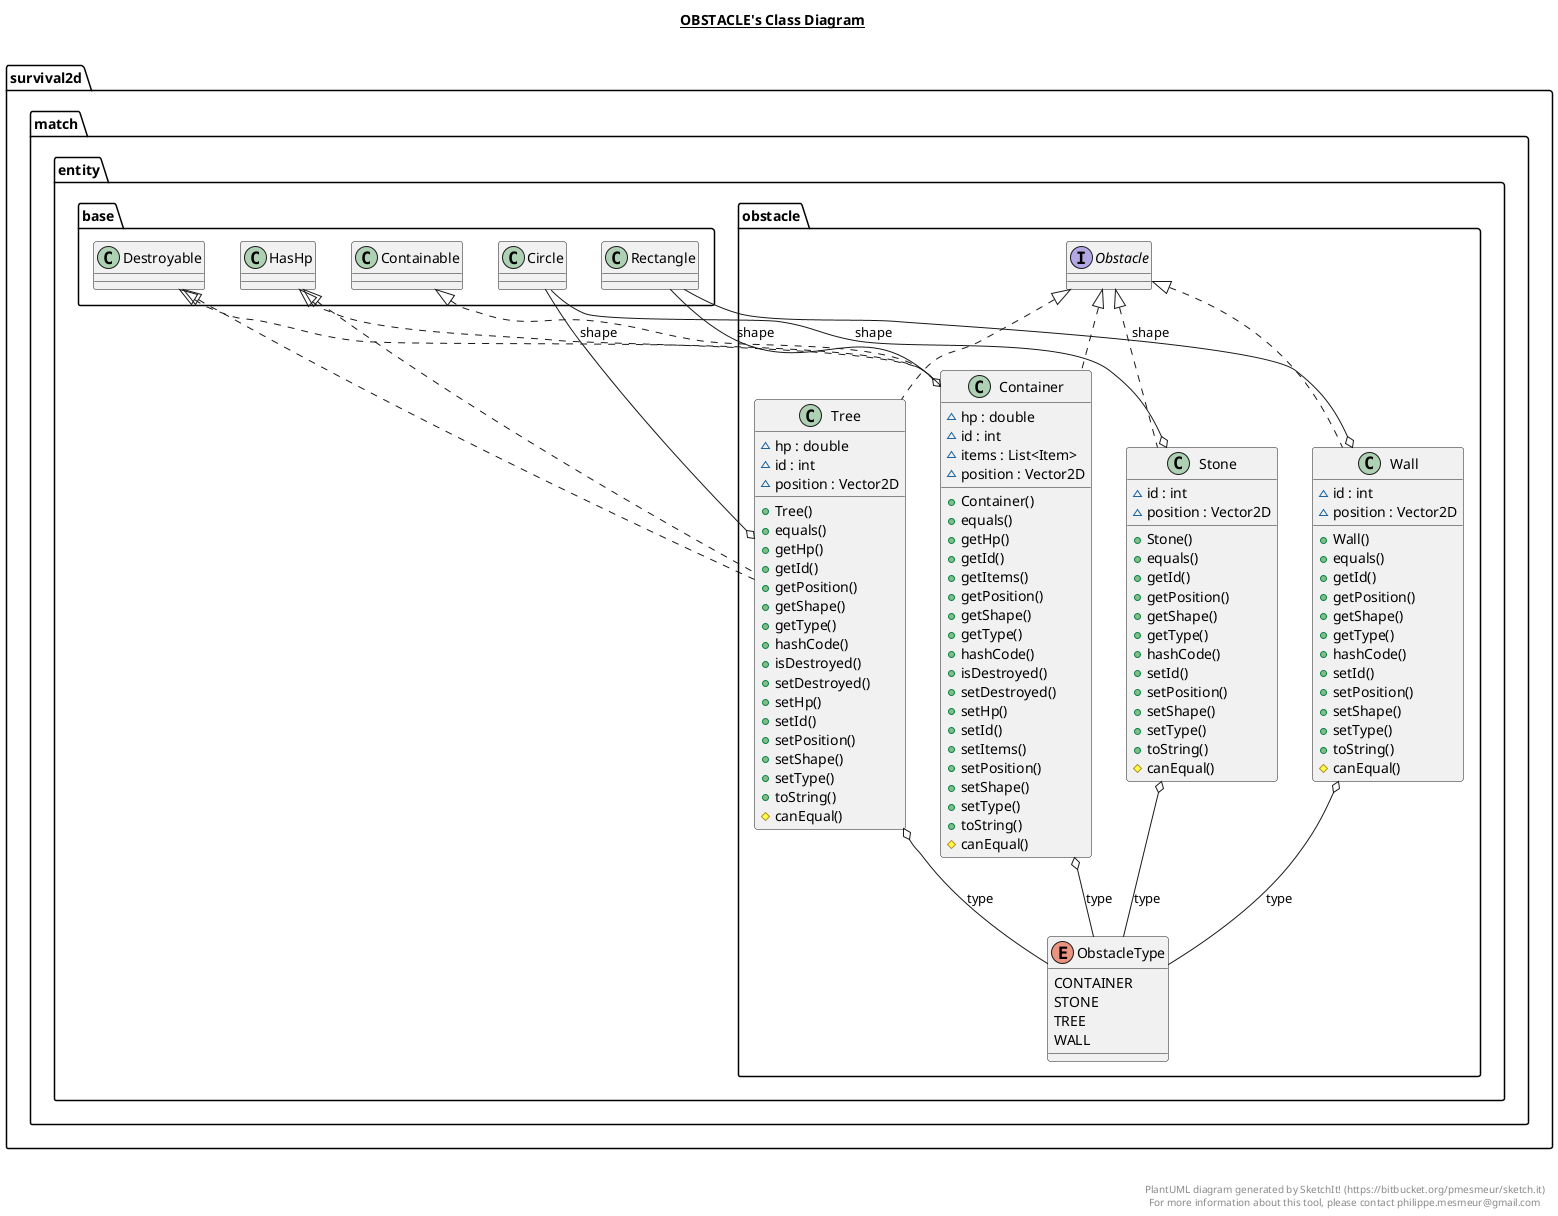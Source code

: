 @startuml

title __OBSTACLE's Class Diagram__\n

  namespace survival2d {
    namespace match.entity.obstacle {
      class survival2d.match.entity.obstacle.Container {
          ~ hp : double
          ~ id : int
          ~ items : List<Item>
          ~ position : Vector2D
          + Container()
          + equals()
          + getHp()
          + getId()
          + getItems()
          + getPosition()
          + getShape()
          + getType()
          + hashCode()
          + isDestroyed()
          + setDestroyed()
          + setHp()
          + setId()
          + setItems()
          + setPosition()
          + setShape()
          + setType()
          + toString()
          # canEqual()
      }
    }
  }
  

  namespace survival2d {
    namespace match.entity.obstacle {
      interface survival2d.match.entity.obstacle.Obstacle {
      }
    }
  }
  

  namespace survival2d {
    namespace match.entity.obstacle {
      enum ObstacleType {
        CONTAINER
        STONE
        TREE
        WALL
      }
    }
  }
  

  namespace survival2d {
    namespace match.entity.obstacle {
      class survival2d.match.entity.obstacle.Stone {
          ~ id : int
          ~ position : Vector2D
          + Stone()
          + equals()
          + getId()
          + getPosition()
          + getShape()
          + getType()
          + hashCode()
          + setId()
          + setPosition()
          + setShape()
          + setType()
          + toString()
          # canEqual()
      }
    }
  }
  

  namespace survival2d {
    namespace match.entity.obstacle {
      class survival2d.match.entity.obstacle.Tree {
          ~ hp : double
          ~ id : int
          ~ position : Vector2D
          + Tree()
          + equals()
          + getHp()
          + getId()
          + getPosition()
          + getShape()
          + getType()
          + hashCode()
          + isDestroyed()
          + setDestroyed()
          + setHp()
          + setId()
          + setPosition()
          + setShape()
          + setType()
          + toString()
          # canEqual()
      }
    }
  }
  

  namespace survival2d {
    namespace match.entity.obstacle {
      class survival2d.match.entity.obstacle.Wall {
          ~ id : int
          ~ position : Vector2D
          + Wall()
          + equals()
          + getId()
          + getPosition()
          + getShape()
          + getType()
          + hashCode()
          + setId()
          + setPosition()
          + setShape()
          + setType()
          + toString()
          # canEqual()
      }
    }
  }
  

  survival2d.match.entity.obstacle.Container .up.|> survival2d.match.entity.base.Containable
  survival2d.match.entity.obstacle.Container .up.|> survival2d.match.entity.base.Destroyable
  survival2d.match.entity.obstacle.Container .up.|> survival2d.match.entity.base.HasHp
  survival2d.match.entity.obstacle.Container .up.|> survival2d.match.entity.obstacle.Obstacle
  survival2d.match.entity.obstacle.Container o-- survival2d.match.entity.base.Rectangle : shape
  survival2d.match.entity.obstacle.Container o-- survival2d.match.entity.obstacle.ObstacleType : type
  survival2d.match.entity.obstacle.Stone .up.|> survival2d.match.entity.obstacle.Obstacle
  survival2d.match.entity.obstacle.Stone o-- survival2d.match.entity.base.Circle : shape
  survival2d.match.entity.obstacle.Stone o-- survival2d.match.entity.obstacle.ObstacleType : type
  survival2d.match.entity.obstacle.Tree .up.|> survival2d.match.entity.base.Destroyable
  survival2d.match.entity.obstacle.Tree .up.|> survival2d.match.entity.base.HasHp
  survival2d.match.entity.obstacle.Tree .up.|> survival2d.match.entity.obstacle.Obstacle
  survival2d.match.entity.obstacle.Tree o-- survival2d.match.entity.base.Circle : shape
  survival2d.match.entity.obstacle.Tree o-- survival2d.match.entity.obstacle.ObstacleType : type
  survival2d.match.entity.obstacle.Wall .up.|> survival2d.match.entity.obstacle.Obstacle
  survival2d.match.entity.obstacle.Wall o-- survival2d.match.entity.base.Rectangle : shape
  survival2d.match.entity.obstacle.Wall o-- survival2d.match.entity.obstacle.ObstacleType : type


right footer


PlantUML diagram generated by SketchIt! (https://bitbucket.org/pmesmeur/sketch.it)
For more information about this tool, please contact philippe.mesmeur@gmail.com
endfooter

@enduml
